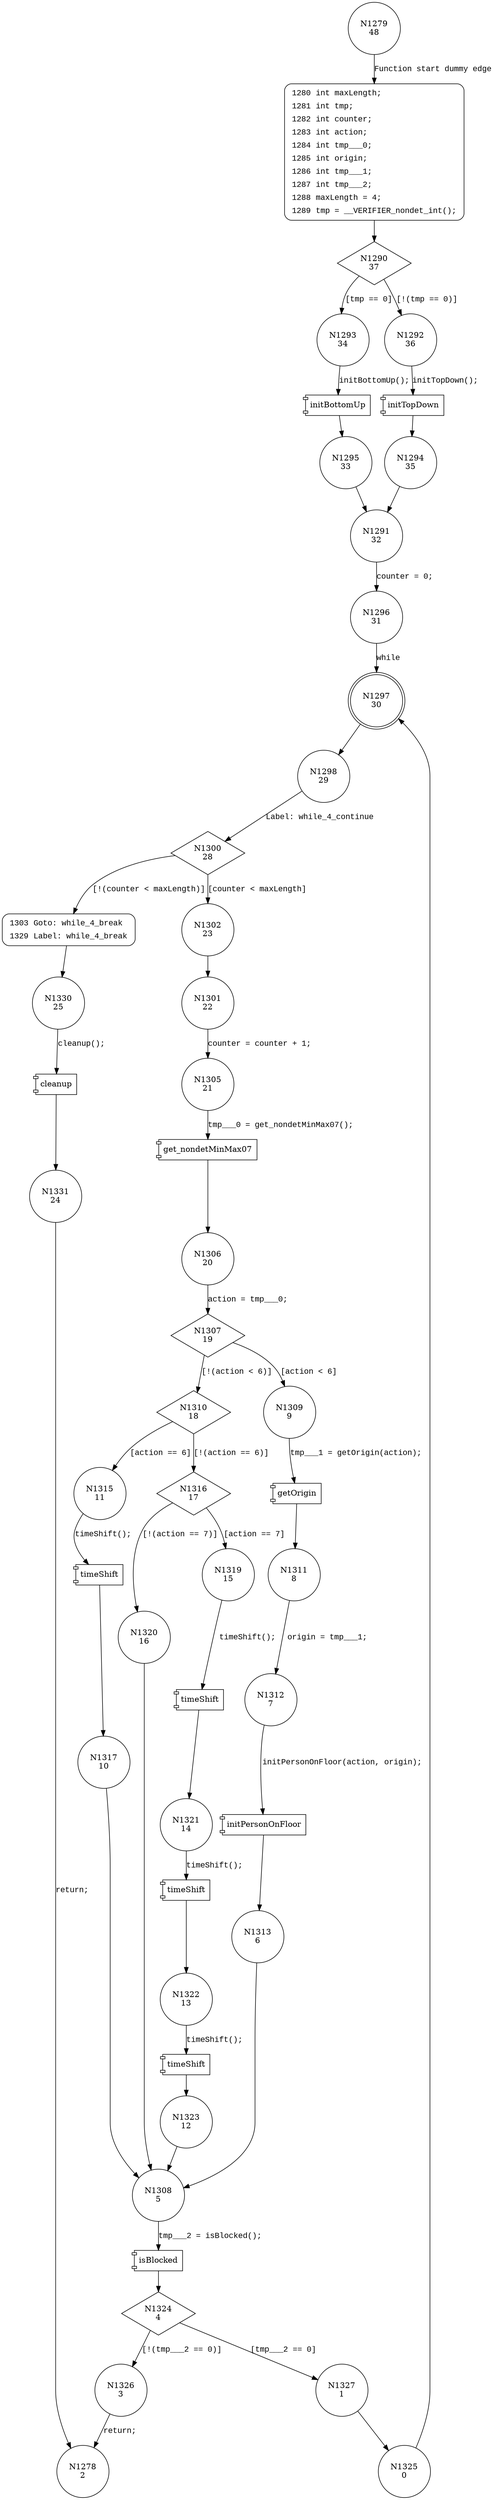 digraph randomSequenceOfActions {
1279 [shape="circle" label="N1279\n48"]
1280 [shape="circle" label="N1280\n47"]
1290 [shape="diamond" label="N1290\n37"]
1293 [shape="circle" label="N1293\n34"]
1292 [shape="circle" label="N1292\n36"]
1294 [shape="circle" label="N1294\n35"]
1291 [shape="circle" label="N1291\n32"]
1296 [shape="circle" label="N1296\n31"]
1297 [shape="doublecircle" label="N1297\n30"]
1298 [shape="circle" label="N1298\n29"]
1300 [shape="diamond" label="N1300\n28"]
1302 [shape="circle" label="N1302\n23"]
1303 [shape="circle" label="N1303\n27"]
1330 [shape="circle" label="N1330\n25"]
1331 [shape="circle" label="N1331\n24"]
1301 [shape="circle" label="N1301\n22"]
1305 [shape="circle" label="N1305\n21"]
1306 [shape="circle" label="N1306\n20"]
1307 [shape="diamond" label="N1307\n19"]
1309 [shape="circle" label="N1309\n9"]
1310 [shape="diamond" label="N1310\n18"]
1315 [shape="circle" label="N1315\n11"]
1316 [shape="diamond" label="N1316\n17"]
1319 [shape="circle" label="N1319\n15"]
1320 [shape="circle" label="N1320\n16"]
1308 [shape="circle" label="N1308\n5"]
1324 [shape="diamond" label="N1324\n4"]
1327 [shape="circle" label="N1327\n1"]
1326 [shape="circle" label="N1326\n3"]
1325 [shape="circle" label="N1325\n0"]
1321 [shape="circle" label="N1321\n14"]
1322 [shape="circle" label="N1322\n13"]
1323 [shape="circle" label="N1323\n12"]
1317 [shape="circle" label="N1317\n10"]
1311 [shape="circle" label="N1311\n8"]
1312 [shape="circle" label="N1312\n7"]
1313 [shape="circle" label="N1313\n6"]
1295 [shape="circle" label="N1295\n33"]
1278 [shape="circle" label="N1278\n2"]
1280 [style="filled,bold" penwidth="1" fillcolor="white" fontname="Courier New" shape="Mrecord" label=<<table border="0" cellborder="0" cellpadding="3" bgcolor="white"><tr><td align="right">1280</td><td align="left">int maxLength;</td></tr><tr><td align="right">1281</td><td align="left">int tmp;</td></tr><tr><td align="right">1282</td><td align="left">int counter;</td></tr><tr><td align="right">1283</td><td align="left">int action;</td></tr><tr><td align="right">1284</td><td align="left">int tmp___0;</td></tr><tr><td align="right">1285</td><td align="left">int origin;</td></tr><tr><td align="right">1286</td><td align="left">int tmp___1;</td></tr><tr><td align="right">1287</td><td align="left">int tmp___2;</td></tr><tr><td align="right">1288</td><td align="left">maxLength = 4;</td></tr><tr><td align="right">1289</td><td align="left">tmp = __VERIFIER_nondet_int();</td></tr></table>>]
1280 -> 1290[label=""]
1303 [style="filled,bold" penwidth="1" fillcolor="white" fontname="Courier New" shape="Mrecord" label=<<table border="0" cellborder="0" cellpadding="3" bgcolor="white"><tr><td align="right">1303</td><td align="left">Goto: while_4_break</td></tr><tr><td align="right">1329</td><td align="left">Label: while_4_break</td></tr></table>>]
1303 -> 1330[label=""]
1279 -> 1280 [label="Function start dummy edge" fontname="Courier New"]
1290 -> 1293 [label="[tmp == 0]" fontname="Courier New"]
1290 -> 1292 [label="[!(tmp == 0)]" fontname="Courier New"]
100058 [shape="component" label="initTopDown"]
1292 -> 100058 [label="initTopDown();" fontname="Courier New"]
100058 -> 1294 [label="" fontname="Courier New"]
1291 -> 1296 [label="counter = 0;" fontname="Courier New"]
1297 -> 1298 [label="" fontname="Courier New"]
1300 -> 1302 [label="[counter < maxLength]" fontname="Courier New"]
1300 -> 1303 [label="[!(counter < maxLength)]" fontname="Courier New"]
100059 [shape="component" label="cleanup"]
1330 -> 100059 [label="cleanup();" fontname="Courier New"]
100059 -> 1331 [label="" fontname="Courier New"]
1302 -> 1301 [label="" fontname="Courier New"]
100060 [shape="component" label="get_nondetMinMax07"]
1305 -> 100060 [label="tmp___0 = get_nondetMinMax07();" fontname="Courier New"]
100060 -> 1306 [label="" fontname="Courier New"]
1307 -> 1309 [label="[action < 6]" fontname="Courier New"]
1307 -> 1310 [label="[!(action < 6)]" fontname="Courier New"]
1310 -> 1315 [label="[action == 6]" fontname="Courier New"]
1310 -> 1316 [label="[!(action == 6)]" fontname="Courier New"]
1316 -> 1319 [label="[action == 7]" fontname="Courier New"]
1316 -> 1320 [label="[!(action == 7)]" fontname="Courier New"]
100061 [shape="component" label="isBlocked"]
1308 -> 100061 [label="tmp___2 = isBlocked();" fontname="Courier New"]
100061 -> 1324 [label="" fontname="Courier New"]
1324 -> 1327 [label="[tmp___2 == 0]" fontname="Courier New"]
1324 -> 1326 [label="[!(tmp___2 == 0)]" fontname="Courier New"]
1327 -> 1325 [label="" fontname="Courier New"]
100062 [shape="component" label="timeShift"]
1319 -> 100062 [label="timeShift();" fontname="Courier New"]
100062 -> 1321 [label="" fontname="Courier New"]
100063 [shape="component" label="timeShift"]
1321 -> 100063 [label="timeShift();" fontname="Courier New"]
100063 -> 1322 [label="" fontname="Courier New"]
100064 [shape="component" label="timeShift"]
1322 -> 100064 [label="timeShift();" fontname="Courier New"]
100064 -> 1323 [label="" fontname="Courier New"]
100065 [shape="component" label="timeShift"]
1315 -> 100065 [label="timeShift();" fontname="Courier New"]
100065 -> 1317 [label="" fontname="Courier New"]
100066 [shape="component" label="getOrigin"]
1309 -> 100066 [label="tmp___1 = getOrigin(action);" fontname="Courier New"]
100066 -> 1311 [label="" fontname="Courier New"]
100067 [shape="component" label="initPersonOnFloor"]
1312 -> 100067 [label="initPersonOnFloor(action, origin);" fontname="Courier New"]
100067 -> 1313 [label="" fontname="Courier New"]
100068 [shape="component" label="initBottomUp"]
1293 -> 100068 [label="initBottomUp();" fontname="Courier New"]
100068 -> 1295 [label="" fontname="Courier New"]
1294 -> 1291 [label="" fontname="Courier New"]
1296 -> 1297 [label="while" fontname="Courier New"]
1298 -> 1300 [label="Label: while_4_continue" fontname="Courier New"]
1331 -> 1278 [label="return;" fontname="Courier New"]
1301 -> 1305 [label="counter = counter + 1;" fontname="Courier New"]
1306 -> 1307 [label="action = tmp___0;" fontname="Courier New"]
1320 -> 1308 [label="" fontname="Courier New"]
1326 -> 1278 [label="return;" fontname="Courier New"]
1325 -> 1297 [label="" fontname="Courier New"]
1323 -> 1308 [label="" fontname="Courier New"]
1317 -> 1308 [label="" fontname="Courier New"]
1311 -> 1312 [label="origin = tmp___1;" fontname="Courier New"]
1313 -> 1308 [label="" fontname="Courier New"]
1295 -> 1291 [label="" fontname="Courier New"]
}